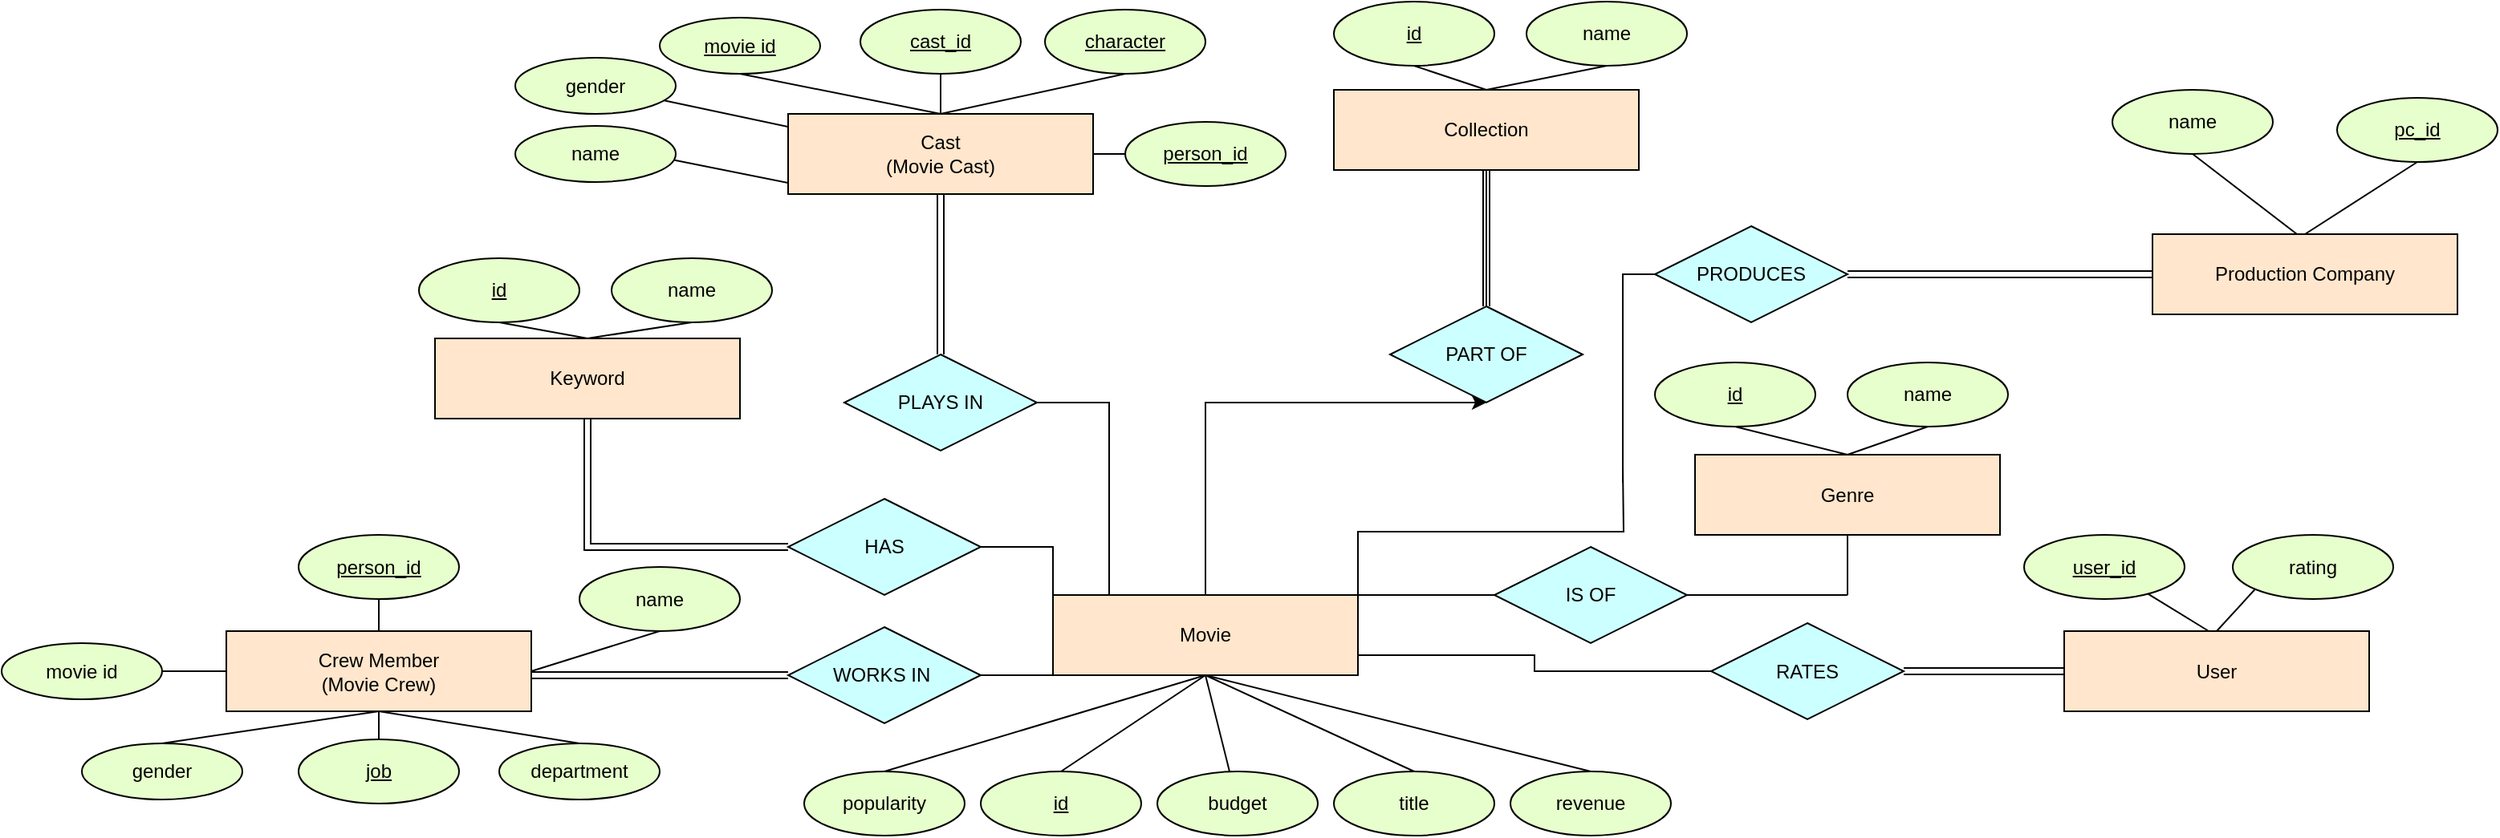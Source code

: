 <mxfile version="18.0.7" type="device"><diagram id="R2lEEEUBdFMjLlhIrx00" name="Page-1"><mxGraphModel dx="3565" dy="1362" grid="1" gridSize="10" guides="1" tooltips="1" connect="1" arrows="1" fold="1" page="1" pageScale="1" pageWidth="850" pageHeight="1100" math="0" shadow="0" extFonts="Permanent Marker^https://fonts.googleapis.com/css?family=Permanent+Marker"><root><mxCell id="0"/><mxCell id="1" parent="0"/><mxCell id="4m6bgMqs8o3jHKFLQC8L-99" style="edgeStyle=orthogonalEdgeStyle;rounded=0;orthogonalLoop=1;jettySize=auto;html=1;endArrow=none;endFill=0;startArrow=classic;startFill=1;exitX=0.5;exitY=1;exitDx=0;exitDy=0;" parent="1" source="4m6bgMqs8o3jHKFLQC8L-97" target="4m6bgMqs8o3jHKFLQC8L-1" edge="1"><mxGeometry relative="1" as="geometry"><Array as="points"><mxPoint x="380" y="410"/></Array><mxPoint x="550" y="420" as="sourcePoint"/></mxGeometry></mxCell><mxCell id="4m6bgMqs8o3jHKFLQC8L-103" style="edgeStyle=orthogonalEdgeStyle;rounded=0;orthogonalLoop=1;jettySize=auto;html=1;endArrow=none;endFill=0;" parent="1" source="4m6bgMqs8o3jHKFLQC8L-1" target="4m6bgMqs8o3jHKFLQC8L-101" edge="1"><mxGeometry relative="1" as="geometry"><Array as="points"><mxPoint x="490" y="530"/><mxPoint x="490" y="530"/></Array></mxGeometry></mxCell><mxCell id="hGlBfJ4Qw3i44qdbd59w-16" style="edgeStyle=orthogonalEdgeStyle;rounded=0;orthogonalLoop=1;jettySize=auto;html=1;endArrow=none;endFill=0;exitX=0;exitY=0;exitDx=0;exitDy=0;" parent="1" source="4m6bgMqs8o3jHKFLQC8L-1" edge="1"><mxGeometry relative="1" as="geometry"><mxPoint x="240" y="500" as="targetPoint"/><Array as="points"><mxPoint x="285" y="500"/></Array></mxGeometry></mxCell><mxCell id="_7hFvMUqKkCCSh_ohlPC-2" style="edgeStyle=orthogonalEdgeStyle;rounded=0;orthogonalLoop=1;jettySize=auto;html=1;exitX=1;exitY=0;exitDx=0;exitDy=0;endArrow=none;endFill=0;strokeColor=default;strokeWidth=1;" parent="1" source="4m6bgMqs8o3jHKFLQC8L-1" edge="1"><mxGeometry relative="1" as="geometry"><mxPoint x="640" y="450" as="targetPoint"/></mxGeometry></mxCell><mxCell id="4m6bgMqs8o3jHKFLQC8L-1" value="Movie&lt;br&gt;" style="whiteSpace=wrap;html=1;align=center;fillColor=#FFE6CC;" parent="1" vertex="1"><mxGeometry x="285" y="530" width="190" height="50" as="geometry"/></mxCell><mxCell id="4m6bgMqs8o3jHKFLQC8L-3" value="&lt;u&gt;id&lt;/u&gt;" style="ellipse;whiteSpace=wrap;html=1;align=center;fillColor=#E6FFCC;" parent="1" vertex="1"><mxGeometry x="240" y="640" width="100" height="40" as="geometry"/></mxCell><mxCell id="4m6bgMqs8o3jHKFLQC8L-4" value="budget" style="ellipse;whiteSpace=wrap;html=1;align=center;fillColor=#E6FFCC;" parent="1" vertex="1"><mxGeometry x="350" y="640" width="100" height="40" as="geometry"/></mxCell><mxCell id="4m6bgMqs8o3jHKFLQC8L-5" value="title" style="ellipse;whiteSpace=wrap;html=1;align=center;fillColor=#E6FFCC;" parent="1" vertex="1"><mxGeometry x="460" y="640" width="100" height="40" as="geometry"/></mxCell><mxCell id="4m6bgMqs8o3jHKFLQC8L-6" value="popularity" style="ellipse;whiteSpace=wrap;html=1;align=center;fillColor=#E6FFCC;" parent="1" vertex="1"><mxGeometry x="130" y="640" width="100" height="40" as="geometry"/></mxCell><mxCell id="4m6bgMqs8o3jHKFLQC8L-7" value="revenue" style="ellipse;whiteSpace=wrap;html=1;align=center;fillColor=#E6FFCC;" parent="1" vertex="1"><mxGeometry x="570" y="640" width="100" height="40" as="geometry"/></mxCell><mxCell id="4m6bgMqs8o3jHKFLQC8L-9" value="" style="endArrow=none;html=1;rounded=0;exitX=0.5;exitY=0;exitDx=0;exitDy=0;entryX=0.5;entryY=1;entryDx=0;entryDy=0;" parent="1" source="4m6bgMqs8o3jHKFLQC8L-6" target="4m6bgMqs8o3jHKFLQC8L-1" edge="1"><mxGeometry width="50" height="50" relative="1" as="geometry"><mxPoint x="210" y="550" as="sourcePoint"/><mxPoint x="250" y="510" as="targetPoint"/></mxGeometry></mxCell><mxCell id="4m6bgMqs8o3jHKFLQC8L-11" value="" style="endArrow=none;html=1;rounded=0;exitX=0.5;exitY=0;exitDx=0;exitDy=0;entryX=0.5;entryY=1;entryDx=0;entryDy=0;" parent="1" source="4m6bgMqs8o3jHKFLQC8L-3" target="4m6bgMqs8o3jHKFLQC8L-1" edge="1"><mxGeometry width="50" height="50" relative="1" as="geometry"><mxPoint x="270" y="480" as="sourcePoint"/><mxPoint x="340" y="510" as="targetPoint"/></mxGeometry></mxCell><mxCell id="4m6bgMqs8o3jHKFLQC8L-13" value="" style="endArrow=none;html=1;rounded=0;entryX=0.5;entryY=1;entryDx=0;entryDy=0;" parent="1" source="4m6bgMqs8o3jHKFLQC8L-4" target="4m6bgMqs8o3jHKFLQC8L-1" edge="1"><mxGeometry width="50" height="50" relative="1" as="geometry"><mxPoint x="340" y="470" as="sourcePoint"/><mxPoint x="440" y="510" as="targetPoint"/></mxGeometry></mxCell><mxCell id="4m6bgMqs8o3jHKFLQC8L-16" value="" style="endArrow=none;html=1;rounded=0;exitX=0.5;exitY=1;exitDx=0;exitDy=0;entryX=0.5;entryY=0;entryDx=0;entryDy=0;" parent="1" source="4m6bgMqs8o3jHKFLQC8L-1" target="4m6bgMqs8o3jHKFLQC8L-7" edge="1"><mxGeometry width="50" height="50" relative="1" as="geometry"><mxPoint x="460" y="510" as="sourcePoint"/><mxPoint x="560" y="550" as="targetPoint"/></mxGeometry></mxCell><mxCell id="4m6bgMqs8o3jHKFLQC8L-112" style="edgeStyle=orthogonalEdgeStyle;rounded=0;orthogonalLoop=1;jettySize=auto;html=1;entryX=0.5;entryY=0;entryDx=0;entryDy=0;endArrow=none;endFill=0;shape=link;" parent="1" source="4m6bgMqs8o3jHKFLQC8L-20" target="4m6bgMqs8o3jHKFLQC8L-111" edge="1"><mxGeometry relative="1" as="geometry"/></mxCell><mxCell id="_7hFvMUqKkCCSh_ohlPC-7" value="" style="edgeStyle=orthogonalEdgeStyle;rounded=0;orthogonalLoop=1;jettySize=auto;html=1;endArrow=none;endFill=0;strokeColor=default;strokeWidth=1;" parent="1" source="4m6bgMqs8o3jHKFLQC8L-21" target="4m6bgMqs8o3jHKFLQC8L-97" edge="1"><mxGeometry relative="1" as="geometry"/></mxCell><mxCell id="_7hFvMUqKkCCSh_ohlPC-8" style="edgeStyle=orthogonalEdgeStyle;rounded=0;orthogonalLoop=1;jettySize=auto;html=1;endArrow=none;endFill=0;strokeColor=default;strokeWidth=1;shape=link;entryX=0.5;entryY=0;entryDx=0;entryDy=0;" parent="1" source="4m6bgMqs8o3jHKFLQC8L-21" target="4m6bgMqs8o3jHKFLQC8L-97" edge="1"><mxGeometry relative="1" as="geometry"><mxPoint x="555" y="340" as="targetPoint"/></mxGeometry></mxCell><mxCell id="4m6bgMqs8o3jHKFLQC8L-21" value="Collection" style="whiteSpace=wrap;html=1;align=center;fillColor=#FFE6CC;" parent="1" vertex="1"><mxGeometry x="460" y="215" width="190" height="50" as="geometry"/></mxCell><mxCell id="4m6bgMqs8o3jHKFLQC8L-22" value="Crew Member&lt;br&gt;(Movie Crew)" style="whiteSpace=wrap;html=1;align=center;fillColor=#FFE6CC;" parent="1" vertex="1"><mxGeometry x="-230" y="552.5" width="190" height="50" as="geometry"/></mxCell><mxCell id="_7hFvMUqKkCCSh_ohlPC-6" style="edgeStyle=orthogonalEdgeStyle;rounded=0;orthogonalLoop=1;jettySize=auto;html=1;exitX=0.5;exitY=1;exitDx=0;exitDy=0;endArrow=none;endFill=0;strokeColor=default;strokeWidth=1;shape=link;" parent="1" source="4m6bgMqs8o3jHKFLQC8L-23" edge="1"><mxGeometry relative="1" as="geometry"><mxPoint y="500" as="targetPoint"/><Array as="points"><mxPoint x="-5" y="500"/></Array></mxGeometry></mxCell><mxCell id="4m6bgMqs8o3jHKFLQC8L-23" value="Keyword" style="whiteSpace=wrap;html=1;align=center;fillColor=#FFE6CC;" parent="1" vertex="1"><mxGeometry x="-100" y="370" width="190" height="50" as="geometry"/></mxCell><mxCell id="_7hFvMUqKkCCSh_ohlPC-9" style="edgeStyle=orthogonalEdgeStyle;rounded=0;orthogonalLoop=1;jettySize=auto;html=1;exitX=0;exitY=0.5;exitDx=0;exitDy=0;entryX=1;entryY=0.5;entryDx=0;entryDy=0;endArrow=none;endFill=0;strokeColor=default;strokeWidth=1;shape=link;" parent="1" source="4m6bgMqs8o3jHKFLQC8L-24" target="4m6bgMqs8o3jHKFLQC8L-104" edge="1"><mxGeometry relative="1" as="geometry"/></mxCell><mxCell id="4m6bgMqs8o3jHKFLQC8L-24" value="Production Company" style="whiteSpace=wrap;html=1;align=center;fillColor=#FFE6CC;" parent="1" vertex="1"><mxGeometry x="970" y="305" width="190" height="50" as="geometry"/></mxCell><mxCell id="4m6bgMqs8o3jHKFLQC8L-26" value="User" style="whiteSpace=wrap;html=1;align=center;fillColor=#FFE6CC;" parent="1" vertex="1"><mxGeometry x="915" y="552.5" width="190" height="50" as="geometry"/></mxCell><mxCell id="4m6bgMqs8o3jHKFLQC8L-36" value="&lt;u&gt;cast_id&lt;/u&gt;" style="ellipse;whiteSpace=wrap;html=1;align=center;fillColor=#E6FFCC;" parent="1" vertex="1"><mxGeometry x="165" y="165" width="100" height="40" as="geometry"/></mxCell><mxCell id="4m6bgMqs8o3jHKFLQC8L-37" value="&lt;u&gt;character&lt;/u&gt;" style="ellipse;whiteSpace=wrap;html=1;align=center;fillColor=#E6FFCC;" parent="1" vertex="1"><mxGeometry x="280" y="165" width="100" height="40" as="geometry"/></mxCell><mxCell id="4m6bgMqs8o3jHKFLQC8L-39" value="&lt;u&gt;person_id&lt;/u&gt;" style="ellipse;whiteSpace=wrap;html=1;align=center;fillColor=#E6FFCC;" parent="1" vertex="1"><mxGeometry x="330" y="235" width="100" height="40" as="geometry"/></mxCell><mxCell id="4m6bgMqs8o3jHKFLQC8L-41" value="&lt;u&gt;id&lt;/u&gt;" style="ellipse;whiteSpace=wrap;html=1;align=center;fillColor=#E6FFCC;" parent="1" vertex="1"><mxGeometry x="460" y="160" width="100" height="40" as="geometry"/></mxCell><mxCell id="4m6bgMqs8o3jHKFLQC8L-42" value="name" style="ellipse;whiteSpace=wrap;html=1;align=center;fillColor=#E6FFCC;" parent="1" vertex="1"><mxGeometry x="580" y="160" width="100" height="40" as="geometry"/></mxCell><mxCell id="4m6bgMqs8o3jHKFLQC8L-44" value="&lt;u&gt;person_id&lt;/u&gt;" style="ellipse;whiteSpace=wrap;html=1;align=center;fillColor=#E6FFCC;" parent="1" vertex="1"><mxGeometry x="-185" y="492.5" width="100" height="40" as="geometry"/></mxCell><mxCell id="4m6bgMqs8o3jHKFLQC8L-47" value="&lt;u&gt;job&lt;/u&gt;" style="ellipse;whiteSpace=wrap;html=1;align=center;fillColor=#E6FFCC;" parent="1" vertex="1"><mxGeometry x="-185" y="620" width="100" height="40" as="geometry"/></mxCell><mxCell id="4m6bgMqs8o3jHKFLQC8L-50" value="&lt;u&gt;movie id&lt;/u&gt;" style="ellipse;whiteSpace=wrap;html=1;align=center;fillColor=#E6FFCC;" parent="1" vertex="1"><mxGeometry x="40" y="170" width="100" height="35" as="geometry"/></mxCell><mxCell id="_7hFvMUqKkCCSh_ohlPC-16" style="edgeStyle=orthogonalEdgeStyle;rounded=0;orthogonalLoop=1;jettySize=auto;html=1;endArrow=none;endFill=0;strokeColor=default;strokeWidth=1;" parent="1" source="4m6bgMqs8o3jHKFLQC8L-52" edge="1"><mxGeometry relative="1" as="geometry"><mxPoint x="780" y="530" as="targetPoint"/></mxGeometry></mxCell><mxCell id="4m6bgMqs8o3jHKFLQC8L-52" value="Genre" style="whiteSpace=wrap;html=1;align=center;fillColor=#FFE6CC;" parent="1" vertex="1"><mxGeometry x="685" y="442.5" width="190" height="50" as="geometry"/></mxCell><mxCell id="4m6bgMqs8o3jHKFLQC8L-53" value="&lt;u&gt;id&lt;/u&gt;" style="ellipse;whiteSpace=wrap;html=1;align=center;fillColor=#E6FFCC;" parent="1" vertex="1"><mxGeometry x="660" y="385" width="100" height="40" as="geometry"/></mxCell><mxCell id="4m6bgMqs8o3jHKFLQC8L-54" value="name" style="ellipse;whiteSpace=wrap;html=1;align=center;fillColor=#E6FFCC;" parent="1" vertex="1"><mxGeometry x="780" y="385" width="100" height="40" as="geometry"/></mxCell><mxCell id="4m6bgMqs8o3jHKFLQC8L-55" value="&lt;u&gt;id&lt;/u&gt;" style="ellipse;whiteSpace=wrap;html=1;align=center;fillColor=#E6FFCC;" parent="1" vertex="1"><mxGeometry x="-110" y="320" width="100" height="40" as="geometry"/></mxCell><mxCell id="4m6bgMqs8o3jHKFLQC8L-56" value="name" style="ellipse;whiteSpace=wrap;html=1;align=center;fillColor=#E6FFCC;" parent="1" vertex="1"><mxGeometry x="10" y="320" width="100" height="40" as="geometry"/></mxCell><mxCell id="4m6bgMqs8o3jHKFLQC8L-57" value="name" style="ellipse;whiteSpace=wrap;html=1;align=center;fillColor=#E6FFCC;" parent="1" vertex="1"><mxGeometry x="945" y="215" width="100" height="40" as="geometry"/></mxCell><mxCell id="4m6bgMqs8o3jHKFLQC8L-58" value="&lt;u&gt;pc_id&lt;/u&gt;" style="ellipse;whiteSpace=wrap;html=1;align=center;fillColor=#E6FFCC;" parent="1" vertex="1"><mxGeometry x="1085" y="220" width="100" height="40" as="geometry"/></mxCell><mxCell id="4m6bgMqs8o3jHKFLQC8L-62" value="&lt;u&gt;user_id&lt;/u&gt;" style="ellipse;whiteSpace=wrap;html=1;align=center;fillColor=#E6FFCC;" parent="1" vertex="1"><mxGeometry x="890" y="492.5" width="100" height="40" as="geometry"/></mxCell><mxCell id="4m6bgMqs8o3jHKFLQC8L-70" value="" style="endArrow=none;html=1;rounded=0;entryX=0.5;entryY=1;entryDx=0;entryDy=0;exitX=0.5;exitY=0;exitDx=0;exitDy=0;" parent="1" source="4m6bgMqs8o3jHKFLQC8L-22" target="4m6bgMqs8o3jHKFLQC8L-44" edge="1"><mxGeometry width="50" height="50" relative="1" as="geometry"><mxPoint x="420" y="382.5" as="sourcePoint"/><mxPoint x="340" y="372.5" as="targetPoint"/></mxGeometry></mxCell><mxCell id="4m6bgMqs8o3jHKFLQC8L-74" value="" style="endArrow=none;html=1;rounded=0;entryX=0.5;entryY=1;entryDx=0;entryDy=0;exitX=0.5;exitY=0;exitDx=0;exitDy=0;" parent="1" source="4m6bgMqs8o3jHKFLQC8L-47" target="4m6bgMqs8o3jHKFLQC8L-22" edge="1"><mxGeometry width="50" height="50" relative="1" as="geometry"><mxPoint x="460" y="422.5" as="sourcePoint"/><mxPoint x="380" y="412.5" as="targetPoint"/></mxGeometry></mxCell><mxCell id="4m6bgMqs8o3jHKFLQC8L-76" value="" style="endArrow=none;html=1;rounded=0;entryX=0.5;entryY=1;entryDx=0;entryDy=0;exitX=0.5;exitY=0;exitDx=0;exitDy=0;" parent="1" source="4m6bgMqs8o3jHKFLQC8L-20" target="4m6bgMqs8o3jHKFLQC8L-36" edge="1"><mxGeometry width="50" height="50" relative="1" as="geometry"><mxPoint x="240" y="140" as="sourcePoint"/><mxPoint x="160" y="130" as="targetPoint"/></mxGeometry></mxCell><mxCell id="4m6bgMqs8o3jHKFLQC8L-78" value="" style="endArrow=none;html=1;rounded=0;entryX=0.5;entryY=0;entryDx=0;entryDy=0;exitX=0.5;exitY=1;exitDx=0;exitDy=0;" parent="1" source="4m6bgMqs8o3jHKFLQC8L-37" target="4m6bgMqs8o3jHKFLQC8L-20" edge="1"><mxGeometry width="50" height="50" relative="1" as="geometry"><mxPoint x="260" y="160" as="sourcePoint"/><mxPoint x="180" y="150" as="targetPoint"/></mxGeometry></mxCell><mxCell id="4m6bgMqs8o3jHKFLQC8L-79" value="" style="endArrow=none;html=1;rounded=0;entryX=1;entryY=0.5;entryDx=0;entryDy=0;exitX=0;exitY=0.5;exitDx=0;exitDy=0;" parent="1" source="4m6bgMqs8o3jHKFLQC8L-39" target="4m6bgMqs8o3jHKFLQC8L-20" edge="1"><mxGeometry width="50" height="50" relative="1" as="geometry"><mxPoint x="270" y="170" as="sourcePoint"/><mxPoint x="190" y="160" as="targetPoint"/></mxGeometry></mxCell><mxCell id="4m6bgMqs8o3jHKFLQC8L-81" value="" style="endArrow=none;html=1;rounded=0;entryX=0.5;entryY=1;entryDx=0;entryDy=0;exitX=0.5;exitY=0;exitDx=0;exitDy=0;" parent="1" source="4m6bgMqs8o3jHKFLQC8L-20" target="4m6bgMqs8o3jHKFLQC8L-50" edge="1"><mxGeometry width="50" height="50" relative="1" as="geometry"><mxPoint x="290" y="190" as="sourcePoint"/><mxPoint x="210" y="180" as="targetPoint"/></mxGeometry></mxCell><mxCell id="4m6bgMqs8o3jHKFLQC8L-83" value="" style="endArrow=none;html=1;rounded=0;entryX=0.5;entryY=0;entryDx=0;entryDy=0;exitX=0.5;exitY=1;exitDx=0;exitDy=0;" parent="1" source="4m6bgMqs8o3jHKFLQC8L-41" target="4m6bgMqs8o3jHKFLQC8L-21" edge="1"><mxGeometry width="50" height="50" relative="1" as="geometry"><mxPoint x="310" y="205" as="sourcePoint"/><mxPoint x="230" y="195" as="targetPoint"/></mxGeometry></mxCell><mxCell id="4m6bgMqs8o3jHKFLQC8L-84" value="" style="endArrow=none;html=1;rounded=0;entryX=0.5;entryY=0;entryDx=0;entryDy=0;exitX=0.5;exitY=1;exitDx=0;exitDy=0;" parent="1" source="4m6bgMqs8o3jHKFLQC8L-42" target="4m6bgMqs8o3jHKFLQC8L-21" edge="1"><mxGeometry width="50" height="50" relative="1" as="geometry"><mxPoint x="320" y="215" as="sourcePoint"/><mxPoint x="240" y="205" as="targetPoint"/></mxGeometry></mxCell><mxCell id="4m6bgMqs8o3jHKFLQC8L-85" value="" style="endArrow=none;html=1;rounded=0;entryX=0.5;entryY=1;entryDx=0;entryDy=0;exitX=0.5;exitY=0;exitDx=0;exitDy=0;" parent="1" source="4m6bgMqs8o3jHKFLQC8L-52" target="4m6bgMqs8o3jHKFLQC8L-53" edge="1"><mxGeometry width="50" height="50" relative="1" as="geometry"><mxPoint x="370" y="275" as="sourcePoint"/><mxPoint x="290" y="265" as="targetPoint"/></mxGeometry></mxCell><mxCell id="4m6bgMqs8o3jHKFLQC8L-86" value="" style="endArrow=none;html=1;rounded=0;entryX=0.5;entryY=1;entryDx=0;entryDy=0;exitX=0.5;exitY=0;exitDx=0;exitDy=0;" parent="1" source="4m6bgMqs8o3jHKFLQC8L-52" target="4m6bgMqs8o3jHKFLQC8L-54" edge="1"><mxGeometry width="50" height="50" relative="1" as="geometry"><mxPoint x="380" y="285" as="sourcePoint"/><mxPoint x="300" y="275" as="targetPoint"/></mxGeometry></mxCell><mxCell id="4m6bgMqs8o3jHKFLQC8L-87" value="" style="endArrow=none;html=1;rounded=0;entryX=0.5;entryY=0;entryDx=0;entryDy=0;exitX=0.5;exitY=1;exitDx=0;exitDy=0;" parent="1" source="4m6bgMqs8o3jHKFLQC8L-55" target="4m6bgMqs8o3jHKFLQC8L-23" edge="1"><mxGeometry width="50" height="50" relative="1" as="geometry"><mxPoint x="-1080" y="-5" as="sourcePoint"/><mxPoint x="-1160" y="-15" as="targetPoint"/></mxGeometry></mxCell><mxCell id="4m6bgMqs8o3jHKFLQC8L-88" value="" style="endArrow=none;html=1;rounded=0;entryX=0.5;entryY=0;entryDx=0;entryDy=0;exitX=0.5;exitY=1;exitDx=0;exitDy=0;" parent="1" source="4m6bgMqs8o3jHKFLQC8L-56" target="4m6bgMqs8o3jHKFLQC8L-23" edge="1"><mxGeometry width="50" height="50" relative="1" as="geometry"><mxPoint x="-1070" y="5" as="sourcePoint"/><mxPoint x="-1150" y="-5" as="targetPoint"/></mxGeometry></mxCell><mxCell id="4m6bgMqs8o3jHKFLQC8L-97" value="PART OF" style="shape=rhombus;perimeter=rhombusPerimeter;whiteSpace=wrap;html=1;align=center;rotation=0;fillColor=#CCFFFF;" parent="1" vertex="1"><mxGeometry x="495" y="350" width="120" height="60" as="geometry"/></mxCell><mxCell id="_7hFvMUqKkCCSh_ohlPC-1" style="edgeStyle=orthogonalEdgeStyle;rounded=0;orthogonalLoop=1;jettySize=auto;html=1;endArrow=none;endFill=0;strokeColor=default;strokeWidth=1;" parent="1" source="4m6bgMqs8o3jHKFLQC8L-104" edge="1"><mxGeometry relative="1" as="geometry"><mxPoint x="640" y="460" as="targetPoint"/></mxGeometry></mxCell><mxCell id="4m6bgMqs8o3jHKFLQC8L-104" value="PRODUCES" style="shape=rhombus;perimeter=rhombusPerimeter;whiteSpace=wrap;html=1;align=center;rotation=0;fillColor=#CCFFFF;" parent="1" vertex="1"><mxGeometry x="660" y="300" width="120" height="60" as="geometry"/></mxCell><mxCell id="_7hFvMUqKkCCSh_ohlPC-21" style="edgeStyle=orthogonalEdgeStyle;rounded=0;orthogonalLoop=1;jettySize=auto;html=1;entryX=0;entryY=0.5;entryDx=0;entryDy=0;endArrow=none;endFill=0;strokeColor=default;strokeWidth=1;shape=link;" parent="1" source="4m6bgMqs8o3jHKFLQC8L-108" target="4m6bgMqs8o3jHKFLQC8L-26" edge="1"><mxGeometry relative="1" as="geometry"/></mxCell><mxCell id="_7hFvMUqKkCCSh_ohlPC-22" style="edgeStyle=orthogonalEdgeStyle;rounded=0;orthogonalLoop=1;jettySize=auto;html=1;entryX=1;entryY=0.75;entryDx=0;entryDy=0;endArrow=none;endFill=0;strokeColor=default;strokeWidth=1;" parent="1" source="4m6bgMqs8o3jHKFLQC8L-108" target="4m6bgMqs8o3jHKFLQC8L-1" edge="1"><mxGeometry relative="1" as="geometry"/></mxCell><mxCell id="4m6bgMqs8o3jHKFLQC8L-108" value="RATES" style="shape=rhombus;perimeter=rhombusPerimeter;whiteSpace=wrap;html=1;align=center;rotation=0;fillColor=#CCFFFF;" parent="1" vertex="1"><mxGeometry x="695" y="547.5" width="120" height="60" as="geometry"/></mxCell><mxCell id="4m6bgMqs8o3jHKFLQC8L-113" style="edgeStyle=orthogonalEdgeStyle;rounded=0;orthogonalLoop=1;jettySize=auto;html=1;entryX=0.5;entryY=0;entryDx=0;entryDy=0;endArrow=none;endFill=0;" parent="1" source="4m6bgMqs8o3jHKFLQC8L-111" target="4m6bgMqs8o3jHKFLQC8L-1" edge="1"><mxGeometry relative="1" as="geometry"><Array as="points"><mxPoint x="320" y="410"/><mxPoint x="320" y="530"/></Array></mxGeometry></mxCell><mxCell id="4m6bgMqs8o3jHKFLQC8L-111" value="PLAYS IN" style="shape=rhombus;perimeter=rhombusPerimeter;whiteSpace=wrap;html=1;align=center;rotation=0;fillColor=#CCFFFF;" parent="1" vertex="1"><mxGeometry x="155" y="380" width="120" height="60" as="geometry"/></mxCell><mxCell id="_7hFvMUqKkCCSh_ohlPC-5" style="edgeStyle=orthogonalEdgeStyle;rounded=0;orthogonalLoop=1;jettySize=auto;html=1;exitX=0;exitY=0.5;exitDx=0;exitDy=0;endArrow=none;endFill=0;strokeColor=default;strokeWidth=1;shape=link;" parent="1" source="4m6bgMqs8o3jHKFLQC8L-114" edge="1"><mxGeometry relative="1" as="geometry"><mxPoint y="500" as="targetPoint"/></mxGeometry></mxCell><mxCell id="4m6bgMqs8o3jHKFLQC8L-114" value="HAS" style="shape=rhombus;perimeter=rhombusPerimeter;whiteSpace=wrap;html=1;align=center;rotation=0;fillColor=#CCFFFF;" parent="1" vertex="1"><mxGeometry x="120" y="470" width="120" height="60" as="geometry"/></mxCell><mxCell id="hGlBfJ4Qw3i44qdbd59w-22" style="edgeStyle=orthogonalEdgeStyle;rounded=0;orthogonalLoop=1;jettySize=auto;html=1;entryX=0;entryY=0.75;entryDx=0;entryDy=0;endArrow=none;endFill=0;" parent="1" source="4m6bgMqs8o3jHKFLQC8L-117" target="4m6bgMqs8o3jHKFLQC8L-1" edge="1"><mxGeometry relative="1" as="geometry"><Array as="points"><mxPoint x="285" y="580"/></Array></mxGeometry></mxCell><mxCell id="_7hFvMUqKkCCSh_ohlPC-4" style="edgeStyle=orthogonalEdgeStyle;rounded=0;orthogonalLoop=1;jettySize=auto;html=1;exitX=0;exitY=0.5;exitDx=0;exitDy=0;endArrow=none;endFill=0;strokeColor=default;strokeWidth=1;shape=link;" parent="1" source="4m6bgMqs8o3jHKFLQC8L-117" edge="1"><mxGeometry relative="1" as="geometry"><mxPoint x="-40" y="580" as="targetPoint"/></mxGeometry></mxCell><mxCell id="4m6bgMqs8o3jHKFLQC8L-117" value="WORKS IN&amp;nbsp;" style="shape=rhombus;perimeter=rhombusPerimeter;whiteSpace=wrap;html=1;align=center;rotation=0;fillColor=#CCFFFF;" parent="1" vertex="1"><mxGeometry x="120" y="550" width="120" height="60" as="geometry"/></mxCell><mxCell id="hGlBfJ4Qw3i44qdbd59w-6" value="" style="endArrow=none;html=1;rounded=0;exitX=0.5;exitY=0;exitDx=0;exitDy=0;" parent="1" source="4m6bgMqs8o3jHKFLQC8L-5" edge="1"><mxGeometry width="50" height="50" relative="1" as="geometry"><mxPoint x="170" y="600" as="sourcePoint"/><mxPoint x="380" y="580" as="targetPoint"/></mxGeometry></mxCell><mxCell id="_7hFvMUqKkCCSh_ohlPC-15" style="edgeStyle=orthogonalEdgeStyle;rounded=0;orthogonalLoop=1;jettySize=auto;html=1;endArrow=none;endFill=0;strokeColor=default;strokeWidth=1;" parent="1" source="4m6bgMqs8o3jHKFLQC8L-101" edge="1"><mxGeometry relative="1" as="geometry"><mxPoint x="780" y="530" as="targetPoint"/></mxGeometry></mxCell><mxCell id="4m6bgMqs8o3jHKFLQC8L-101" value="IS OF" style="shape=rhombus;perimeter=rhombusPerimeter;whiteSpace=wrap;html=1;align=center;rotation=0;fillColor=#CCFFFF;" parent="1" vertex="1"><mxGeometry x="560" y="500" width="120" height="60" as="geometry"/></mxCell><mxCell id="_7hFvMUqKkCCSh_ohlPC-10" value="" style="endArrow=none;html=1;rounded=0;entryX=0.5;entryY=0;entryDx=0;entryDy=0;exitX=0.5;exitY=1;exitDx=0;exitDy=0;" parent="1" source="4m6bgMqs8o3jHKFLQC8L-58" edge="1"><mxGeometry width="50" height="50" relative="1" as="geometry"><mxPoint x="1150" y="290" as="sourcePoint"/><mxPoint x="1065" y="305" as="targetPoint"/></mxGeometry></mxCell><mxCell id="_7hFvMUqKkCCSh_ohlPC-11" value="" style="endArrow=none;html=1;rounded=0;entryX=0.5;entryY=0;entryDx=0;entryDy=0;exitX=0.5;exitY=1;exitDx=0;exitDy=0;" parent="1" source="4m6bgMqs8o3jHKFLQC8L-57" edge="1"><mxGeometry width="50" height="50" relative="1" as="geometry"><mxPoint x="990" y="260" as="sourcePoint"/><mxPoint x="1060" y="305" as="targetPoint"/></mxGeometry></mxCell><mxCell id="_7hFvMUqKkCCSh_ohlPC-18" value="" style="endArrow=none;html=1;rounded=0;entryX=0.5;entryY=0;entryDx=0;entryDy=0;" parent="1" source="4m6bgMqs8o3jHKFLQC8L-62" edge="1"><mxGeometry width="50" height="50" relative="1" as="geometry"><mxPoint x="940" y="502.5" as="sourcePoint"/><mxPoint x="1005" y="552.5" as="targetPoint"/></mxGeometry></mxCell><mxCell id="_7hFvMUqKkCCSh_ohlPC-19" value="" style="endArrow=none;html=1;rounded=0;entryX=0.5;entryY=0;entryDx=0;entryDy=0;" parent="1" edge="1"><mxGeometry width="50" height="50" relative="1" as="geometry"><mxPoint x="1065" y="492.5" as="sourcePoint"/><mxPoint x="1010" y="552.5" as="targetPoint"/></mxGeometry></mxCell><mxCell id="4m6bgMqs8o3jHKFLQC8L-63" value="rating" style="ellipse;whiteSpace=wrap;html=1;align=center;fillColor=#E6FFCC;" parent="1" vertex="1"><mxGeometry x="1020" y="492.5" width="100" height="40" as="geometry"/></mxCell><mxCell id="_7hFvMUqKkCCSh_ohlPC-25" value="" style="endArrow=none;html=1;rounded=0;entryX=0.5;entryY=1;entryDx=0;entryDy=0;exitX=0.5;exitY=0;exitDx=0;exitDy=0;" parent="1" edge="1"><mxGeometry width="50" height="50" relative="1" as="geometry"><mxPoint x="155" y="280" as="sourcePoint"/><mxPoint x="30" y="255" as="targetPoint"/></mxGeometry></mxCell><mxCell id="_7hFvMUqKkCCSh_ohlPC-23" value="name" style="ellipse;whiteSpace=wrap;html=1;align=center;fillColor=#E6FFCC;" parent="1" vertex="1"><mxGeometry x="-50" y="237.5" width="100" height="35" as="geometry"/></mxCell><mxCell id="_7hFvMUqKkCCSh_ohlPC-26" value="" style="endArrow=none;html=1;rounded=0;exitX=0.5;exitY=0;exitDx=0;exitDy=0;startArrow=none;" parent="1" source="_7hFvMUqKkCCSh_ohlPC-27" edge="1"><mxGeometry width="50" height="50" relative="1" as="geometry"><mxPoint x="152.5" y="245" as="sourcePoint"/><mxPoint x="27.5" y="220" as="targetPoint"/></mxGeometry></mxCell><mxCell id="_7hFvMUqKkCCSh_ohlPC-27" value="gender" style="ellipse;whiteSpace=wrap;html=1;align=center;fillColor=#E6FFCC;" parent="1" vertex="1"><mxGeometry x="-50" y="195" width="100" height="35" as="geometry"/></mxCell><mxCell id="_7hFvMUqKkCCSh_ohlPC-28" value="" style="endArrow=none;html=1;rounded=0;exitX=0.5;exitY=0;exitDx=0;exitDy=0;" parent="1" target="_7hFvMUqKkCCSh_ohlPC-27" edge="1"><mxGeometry width="50" height="50" relative="1" as="geometry"><mxPoint x="152.5" y="245" as="sourcePoint"/><mxPoint x="27.5" y="220" as="targetPoint"/></mxGeometry></mxCell><mxCell id="4m6bgMqs8o3jHKFLQC8L-20" value="Cast&lt;br&gt;(Movie Cast)" style="whiteSpace=wrap;html=1;align=center;fillColor=#FFE6CC;" parent="1" vertex="1"><mxGeometry x="120" y="230" width="190" height="50" as="geometry"/></mxCell><mxCell id="d_d8gepqOQa9GL6r8205-1" value="movie id" style="ellipse;whiteSpace=wrap;html=1;align=center;fillColor=#E6FFCC;" parent="1" vertex="1"><mxGeometry x="-370" y="560" width="100" height="35" as="geometry"/></mxCell><mxCell id="d_d8gepqOQa9GL6r8205-2" value="" style="endArrow=none;html=1;rounded=0;entryX=1;entryY=0.5;entryDx=0;entryDy=0;exitX=0;exitY=0.5;exitDx=0;exitDy=0;" parent="1" source="4m6bgMqs8o3jHKFLQC8L-22" target="d_d8gepqOQa9GL6r8205-1" edge="1"><mxGeometry width="50" height="50" relative="1" as="geometry"><mxPoint x="-125" y="562.5" as="sourcePoint"/><mxPoint x="-125" y="542.5" as="targetPoint"/></mxGeometry></mxCell><mxCell id="d_d8gepqOQa9GL6r8205-3" value="department" style="ellipse;whiteSpace=wrap;html=1;align=center;fillColor=#E6FFCC;" parent="1" vertex="1"><mxGeometry x="-60" y="622.5" width="100" height="35" as="geometry"/></mxCell><mxCell id="d_d8gepqOQa9GL6r8205-4" value="" style="endArrow=none;html=1;rounded=0;entryX=0.5;entryY=0;entryDx=0;entryDy=0;exitX=0.5;exitY=1;exitDx=0;exitDy=0;" parent="1" source="4m6bgMqs8o3jHKFLQC8L-22" target="d_d8gepqOQa9GL6r8205-3" edge="1"><mxGeometry width="50" height="50" relative="1" as="geometry"><mxPoint x="-40" y="620" as="sourcePoint"/><mxPoint x="-125" y="612.5" as="targetPoint"/></mxGeometry></mxCell><mxCell id="d_d8gepqOQa9GL6r8205-5" value="gender" style="ellipse;whiteSpace=wrap;html=1;align=center;fillColor=#E6FFCC;" parent="1" vertex="1"><mxGeometry x="-320" y="622.5" width="100" height="35" as="geometry"/></mxCell><mxCell id="d_d8gepqOQa9GL6r8205-6" value="" style="endArrow=none;html=1;rounded=0;entryX=0.5;entryY=1;entryDx=0;entryDy=0;exitX=0.5;exitY=0;exitDx=0;exitDy=0;" parent="1" source="d_d8gepqOQa9GL6r8205-5" target="4m6bgMqs8o3jHKFLQC8L-22" edge="1"><mxGeometry width="50" height="50" relative="1" as="geometry"><mxPoint x="-150" y="627.5" as="sourcePoint"/><mxPoint x="-125" y="612.5" as="targetPoint"/></mxGeometry></mxCell><mxCell id="d_d8gepqOQa9GL6r8205-7" value="name" style="ellipse;whiteSpace=wrap;html=1;align=center;fillColor=#E6FFCC;" parent="1" vertex="1"><mxGeometry x="-10" y="512.5" width="100" height="40" as="geometry"/></mxCell><mxCell id="d_d8gepqOQa9GL6r8205-8" value="" style="endArrow=none;html=1;rounded=0;entryX=1;entryY=0.5;entryDx=0;entryDy=0;exitX=0.5;exitY=1;exitDx=0;exitDy=0;" parent="1" source="d_d8gepqOQa9GL6r8205-7" target="4m6bgMqs8o3jHKFLQC8L-22" edge="1"><mxGeometry width="50" height="50" relative="1" as="geometry"><mxPoint x="-125" y="612.5" as="sourcePoint"/><mxPoint x="-10" y="630" as="targetPoint"/></mxGeometry></mxCell></root></mxGraphModel></diagram></mxfile>